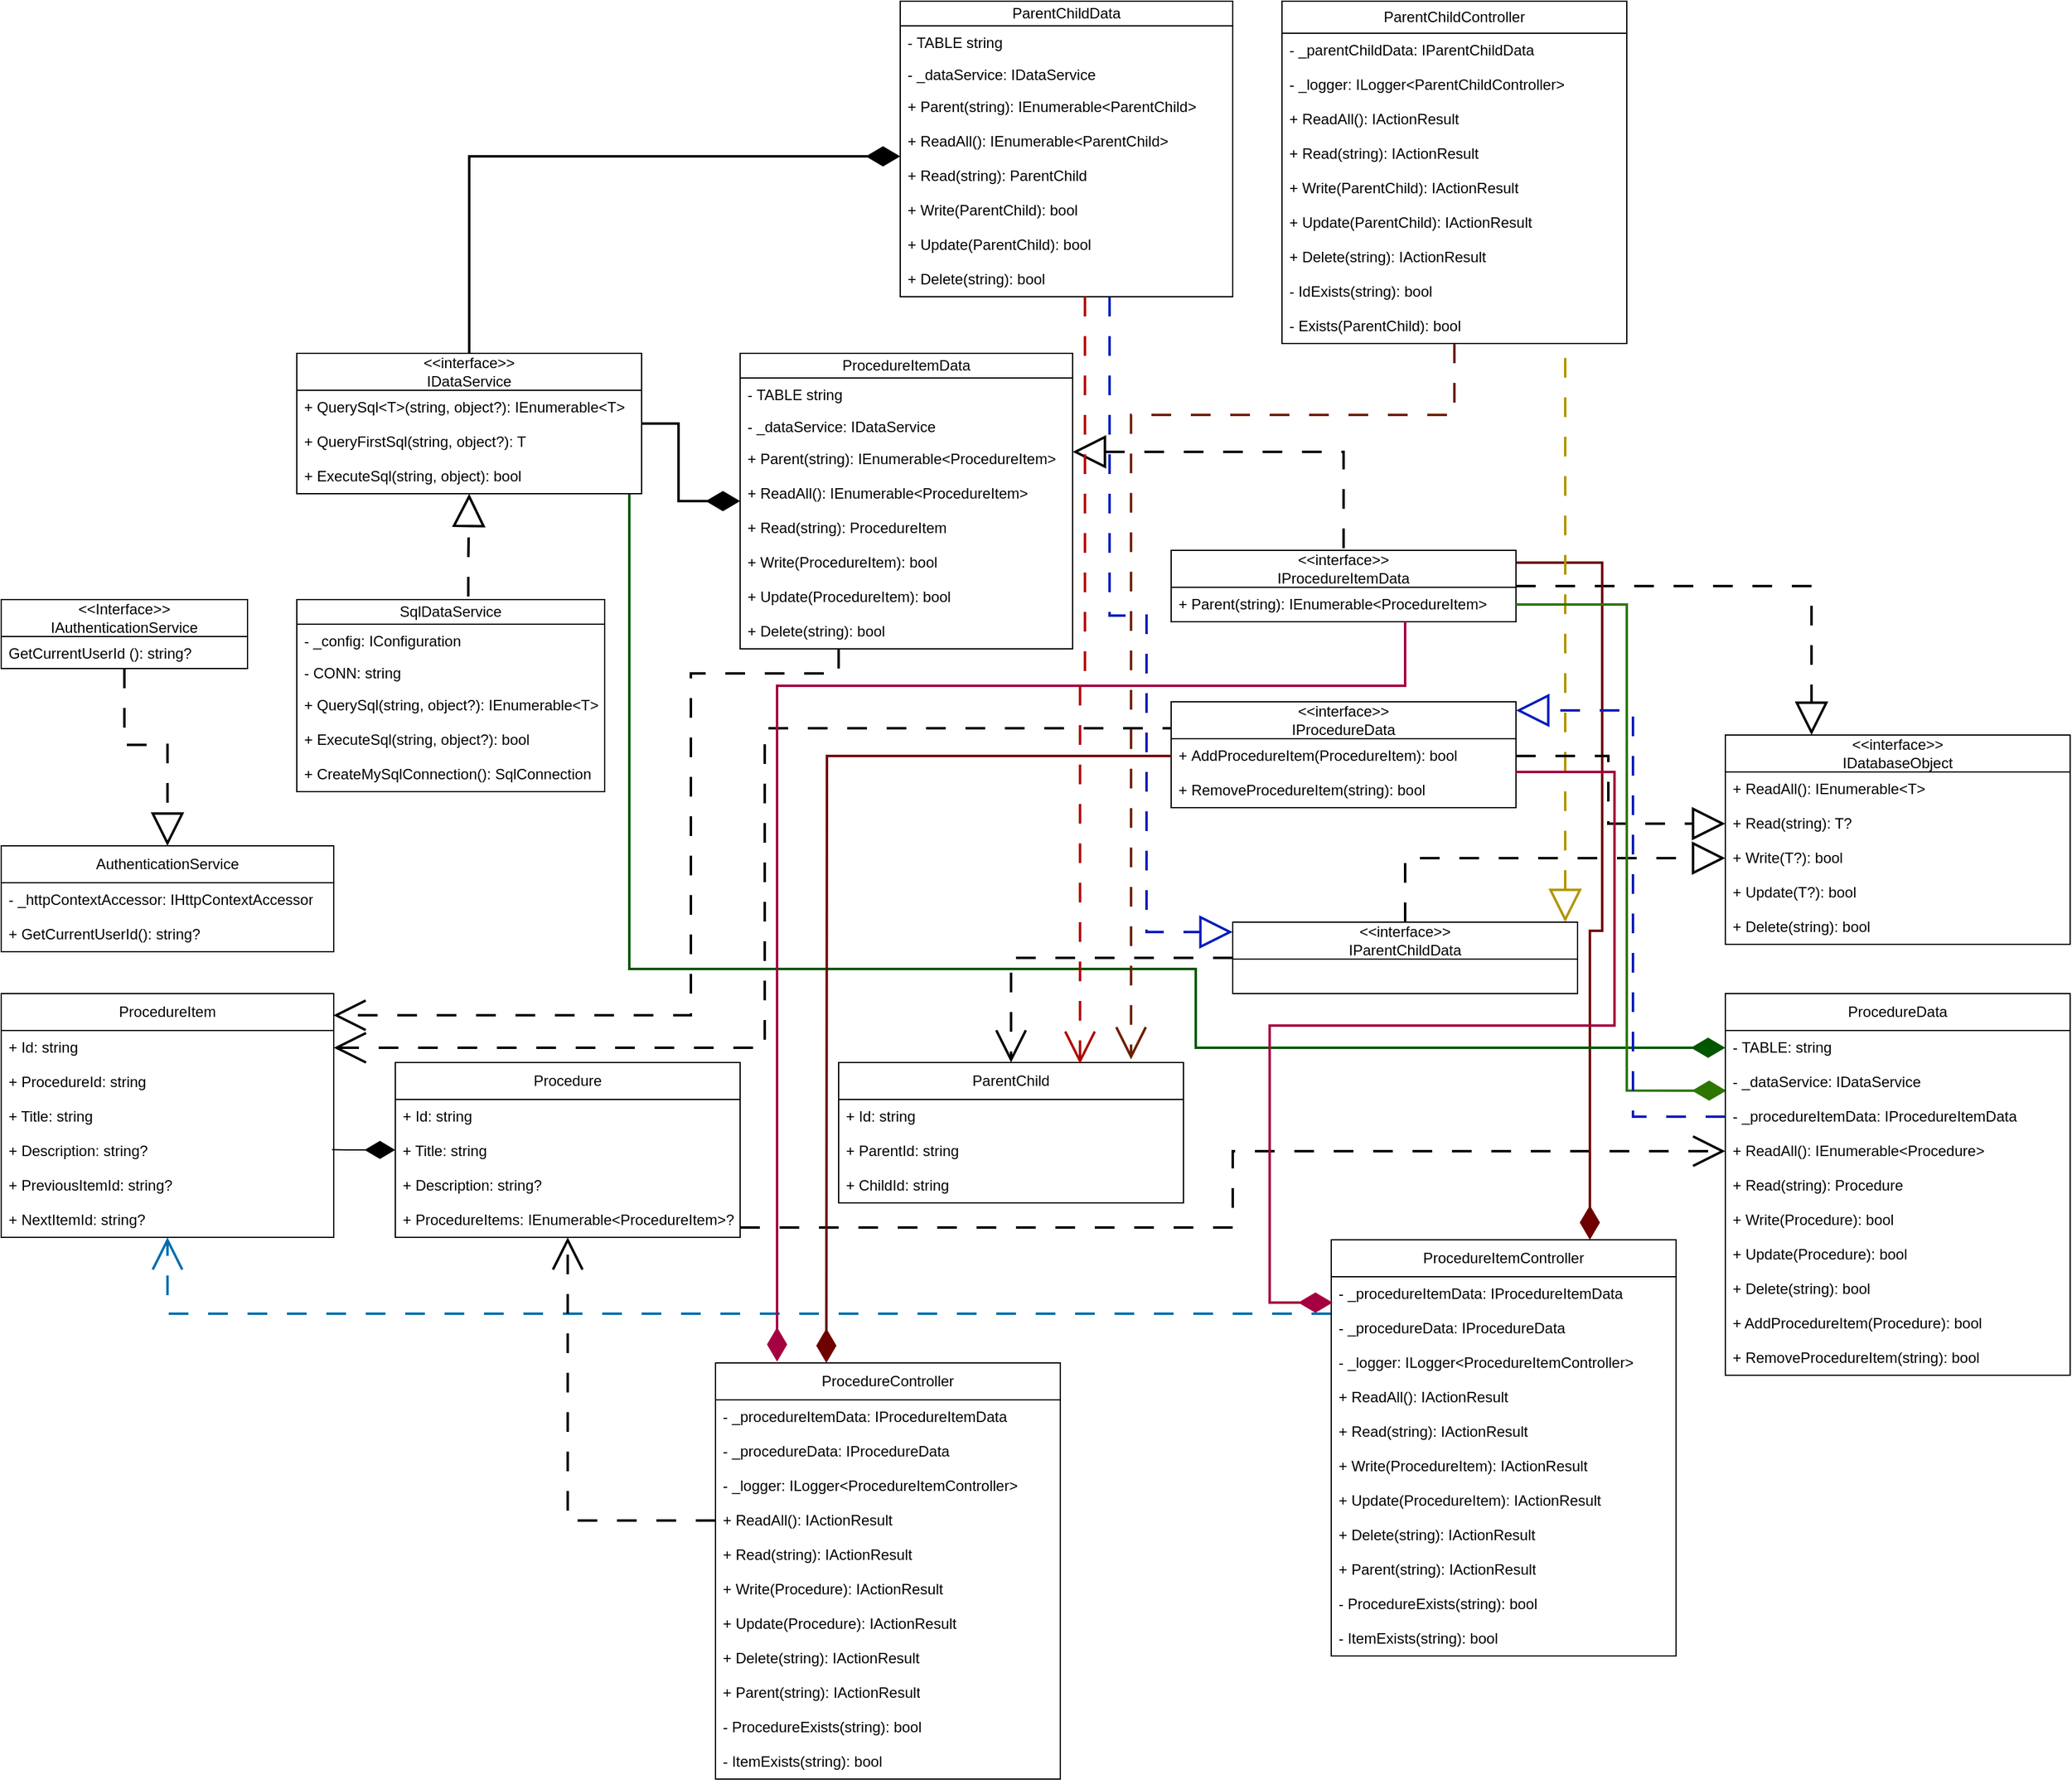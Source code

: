 <mxfile version="26.0.9">
  <diagram name="Page-1" id="7H-jBLWZlrdjJO8HGoJw">
    <mxGraphModel dx="2607" dy="2704" grid="1" gridSize="10" guides="1" tooltips="1" connect="1" arrows="1" fold="1" page="1" pageScale="1" pageWidth="827" pageHeight="1169" math="0" shadow="0">
      <root>
        <mxCell id="0" />
        <mxCell id="1" parent="0" />
        <mxCell id="t6Lsa2P6Yyw3fsS84nSD-34" style="edgeStyle=orthogonalEdgeStyle;rounded=0;orthogonalLoop=1;jettySize=auto;html=1;entryX=0.5;entryY=0;entryDx=0;entryDy=0;endArrow=block;endFill=0;endSize=22;dashed=1;dashPattern=8 8;strokeWidth=2;" parent="1" source="t6Lsa2P6Yyw3fsS84nSD-6" target="t6Lsa2P6Yyw3fsS84nSD-16" edge="1">
          <mxGeometry relative="1" as="geometry" />
        </mxCell>
        <mxCell id="t6Lsa2P6Yyw3fsS84nSD-6" value="&amp;lt;&amp;lt;Interface&amp;gt;&amp;gt;&lt;div&gt;IAuthenticationService&lt;br&gt;&lt;/div&gt;" style="swimlane;fontStyle=0;childLayout=stackLayout;horizontal=1;startSize=30;fillColor=none;horizontalStack=0;resizeParent=1;resizeParentMax=0;resizeLast=0;collapsible=1;marginBottom=0;whiteSpace=wrap;html=1;" parent="1" vertex="1">
          <mxGeometry x="40" y="40" width="200" height="56" as="geometry" />
        </mxCell>
        <mxCell id="t6Lsa2P6Yyw3fsS84nSD-7" value="GetCurrentUserId (): string?" style="text;strokeColor=none;fillColor=none;align=left;verticalAlign=top;spacingLeft=4;spacingRight=4;overflow=hidden;rotatable=0;points=[[0,0.5],[1,0.5]];portConstraint=eastwest;whiteSpace=wrap;html=1;" parent="t6Lsa2P6Yyw3fsS84nSD-6" vertex="1">
          <mxGeometry y="30" width="200" height="26" as="geometry" />
        </mxCell>
        <mxCell id="t6Lsa2P6Yyw3fsS84nSD-92" style="edgeStyle=orthogonalEdgeStyle;rounded=0;orthogonalLoop=1;jettySize=auto;html=1;strokeWidth=2;endSize=22;dashed=1;dashPattern=8 8;endArrow=block;endFill=0;exitX=0.557;exitY=-0.016;exitDx=0;exitDy=0;exitPerimeter=0;" parent="1" source="t6Lsa2P6Yyw3fsS84nSD-10" target="t6Lsa2P6Yyw3fsS84nSD-85" edge="1">
          <mxGeometry relative="1" as="geometry" />
        </mxCell>
        <mxCell id="t6Lsa2P6Yyw3fsS84nSD-10" value="SqlDataService" style="swimlane;fontStyle=0;childLayout=stackLayout;horizontal=1;startSize=20;fillColor=none;horizontalStack=0;resizeParent=1;resizeParentMax=0;resizeLast=0;collapsible=1;marginBottom=0;whiteSpace=wrap;html=1;" parent="1" vertex="1">
          <mxGeometry x="280" y="40" width="250" height="156" as="geometry" />
        </mxCell>
        <mxCell id="t6Lsa2P6Yyw3fsS84nSD-11" value="- _config: IConfiguration" style="text;strokeColor=none;fillColor=none;align=left;verticalAlign=top;spacingLeft=4;spacingRight=4;overflow=hidden;rotatable=0;points=[[0,0.5],[1,0.5]];portConstraint=eastwest;whiteSpace=wrap;html=1;" parent="t6Lsa2P6Yyw3fsS84nSD-10" vertex="1">
          <mxGeometry y="20" width="250" height="26" as="geometry" />
        </mxCell>
        <mxCell id="t6Lsa2P6Yyw3fsS84nSD-12" value="- CONN: string" style="text;strokeColor=none;fillColor=none;align=left;verticalAlign=top;spacingLeft=4;spacingRight=4;overflow=hidden;rotatable=0;points=[[0,0.5],[1,0.5]];portConstraint=eastwest;whiteSpace=wrap;html=1;" parent="t6Lsa2P6Yyw3fsS84nSD-10" vertex="1">
          <mxGeometry y="46" width="250" height="26" as="geometry" />
        </mxCell>
        <mxCell id="t6Lsa2P6Yyw3fsS84nSD-13" value="+ QuerySql(string, object?): IEnumerable&amp;lt;T&amp;gt;" style="text;strokeColor=none;fillColor=none;align=left;verticalAlign=top;spacingLeft=4;spacingRight=4;overflow=hidden;rotatable=0;points=[[0,0.5],[1,0.5]];portConstraint=eastwest;whiteSpace=wrap;html=1;" parent="t6Lsa2P6Yyw3fsS84nSD-10" vertex="1">
          <mxGeometry y="72" width="250" height="28" as="geometry" />
        </mxCell>
        <mxCell id="t6Lsa2P6Yyw3fsS84nSD-14" value="+&amp;nbsp;ExecuteSql(string, object?): bool" style="text;strokeColor=none;fillColor=none;align=left;verticalAlign=top;spacingLeft=4;spacingRight=4;overflow=hidden;rotatable=0;points=[[0,0.5],[1,0.5]];portConstraint=eastwest;whiteSpace=wrap;html=1;" parent="t6Lsa2P6Yyw3fsS84nSD-10" vertex="1">
          <mxGeometry y="100" width="250" height="28" as="geometry" />
        </mxCell>
        <mxCell id="t6Lsa2P6Yyw3fsS84nSD-15" value="+&amp;nbsp;CreateMySqlConnection(): SqlConnection" style="text;strokeColor=none;fillColor=none;align=left;verticalAlign=top;spacingLeft=4;spacingRight=4;overflow=hidden;rotatable=0;points=[[0,0.5],[1,0.5]];portConstraint=eastwest;whiteSpace=wrap;html=1;" parent="t6Lsa2P6Yyw3fsS84nSD-10" vertex="1">
          <mxGeometry y="128" width="250" height="28" as="geometry" />
        </mxCell>
        <mxCell id="t6Lsa2P6Yyw3fsS84nSD-16" value="AuthenticationService" style="swimlane;fontStyle=0;childLayout=stackLayout;horizontal=1;startSize=30;fillColor=none;horizontalStack=0;resizeParent=1;resizeParentMax=0;resizeLast=0;collapsible=1;marginBottom=0;whiteSpace=wrap;html=1;" parent="1" vertex="1">
          <mxGeometry x="40" y="240" width="270" height="86" as="geometry" />
        </mxCell>
        <mxCell id="t6Lsa2P6Yyw3fsS84nSD-20" value="-&amp;nbsp;_httpContextAccessor:&amp;nbsp;IHttpContextAccessor" style="text;strokeColor=none;fillColor=none;align=left;verticalAlign=top;spacingLeft=4;spacingRight=4;overflow=hidden;rotatable=0;points=[[0,0.5],[1,0.5]];portConstraint=eastwest;whiteSpace=wrap;html=1;" parent="t6Lsa2P6Yyw3fsS84nSD-16" vertex="1">
          <mxGeometry y="30" width="270" height="28" as="geometry" />
        </mxCell>
        <mxCell id="t6Lsa2P6Yyw3fsS84nSD-35" value="+&amp;nbsp;GetCurrentUserId(): string?" style="text;strokeColor=none;fillColor=none;align=left;verticalAlign=top;spacingLeft=4;spacingRight=4;overflow=hidden;rotatable=0;points=[[0,0.5],[1,0.5]];portConstraint=eastwest;whiteSpace=wrap;html=1;" parent="t6Lsa2P6Yyw3fsS84nSD-16" vertex="1">
          <mxGeometry y="58" width="270" height="28" as="geometry" />
        </mxCell>
        <mxCell id="t6Lsa2P6Yyw3fsS84nSD-36" value="ProcedureItem" style="swimlane;fontStyle=0;childLayout=stackLayout;horizontal=1;startSize=30;fillColor=none;horizontalStack=0;resizeParent=1;resizeParentMax=0;resizeLast=0;collapsible=1;marginBottom=0;whiteSpace=wrap;html=1;" parent="1" vertex="1">
          <mxGeometry x="40" y="360" width="270" height="198" as="geometry" />
        </mxCell>
        <mxCell id="t6Lsa2P6Yyw3fsS84nSD-37" value="+ Id: string" style="text;strokeColor=none;fillColor=none;align=left;verticalAlign=top;spacingLeft=4;spacingRight=4;overflow=hidden;rotatable=0;points=[[0,0.5],[1,0.5]];portConstraint=eastwest;whiteSpace=wrap;html=1;" parent="t6Lsa2P6Yyw3fsS84nSD-36" vertex="1">
          <mxGeometry y="30" width="270" height="28" as="geometry" />
        </mxCell>
        <mxCell id="t6Lsa2P6Yyw3fsS84nSD-39" value="+ ProcedureId: string" style="text;strokeColor=none;fillColor=none;align=left;verticalAlign=top;spacingLeft=4;spacingRight=4;overflow=hidden;rotatable=0;points=[[0,0.5],[1,0.5]];portConstraint=eastwest;whiteSpace=wrap;html=1;" parent="t6Lsa2P6Yyw3fsS84nSD-36" vertex="1">
          <mxGeometry y="58" width="270" height="28" as="geometry" />
        </mxCell>
        <mxCell id="t6Lsa2P6Yyw3fsS84nSD-40" value="+ Title: string" style="text;strokeColor=none;fillColor=none;align=left;verticalAlign=top;spacingLeft=4;spacingRight=4;overflow=hidden;rotatable=0;points=[[0,0.5],[1,0.5]];portConstraint=eastwest;whiteSpace=wrap;html=1;" parent="t6Lsa2P6Yyw3fsS84nSD-36" vertex="1">
          <mxGeometry y="86" width="270" height="28" as="geometry" />
        </mxCell>
        <mxCell id="t6Lsa2P6Yyw3fsS84nSD-41" value="+ Description: string?" style="text;strokeColor=none;fillColor=none;align=left;verticalAlign=top;spacingLeft=4;spacingRight=4;overflow=hidden;rotatable=0;points=[[0,0.5],[1,0.5]];portConstraint=eastwest;whiteSpace=wrap;html=1;" parent="t6Lsa2P6Yyw3fsS84nSD-36" vertex="1">
          <mxGeometry y="114" width="270" height="28" as="geometry" />
        </mxCell>
        <mxCell id="t6Lsa2P6Yyw3fsS84nSD-38" value="+ PreviousItemId: string?" style="text;strokeColor=none;fillColor=none;align=left;verticalAlign=top;spacingLeft=4;spacingRight=4;overflow=hidden;rotatable=0;points=[[0,0.5],[1,0.5]];portConstraint=eastwest;whiteSpace=wrap;html=1;" parent="t6Lsa2P6Yyw3fsS84nSD-36" vertex="1">
          <mxGeometry y="142" width="270" height="28" as="geometry" />
        </mxCell>
        <mxCell id="t6Lsa2P6Yyw3fsS84nSD-42" value="+ NextItemId: string?" style="text;strokeColor=none;fillColor=none;align=left;verticalAlign=top;spacingLeft=4;spacingRight=4;overflow=hidden;rotatable=0;points=[[0,0.5],[1,0.5]];portConstraint=eastwest;whiteSpace=wrap;html=1;" parent="t6Lsa2P6Yyw3fsS84nSD-36" vertex="1">
          <mxGeometry y="170" width="270" height="28" as="geometry" />
        </mxCell>
        <mxCell id="t6Lsa2P6Yyw3fsS84nSD-51" style="edgeStyle=orthogonalEdgeStyle;rounded=0;orthogonalLoop=1;jettySize=auto;html=1;entryX=0.995;entryY=0.457;entryDx=0;entryDy=0;endSize=22;endArrow=none;endFill=1;startArrow=diamondThin;startFill=1;startSize=22;entryPerimeter=0;" parent="1" source="t6Lsa2P6Yyw3fsS84nSD-44" target="t6Lsa2P6Yyw3fsS84nSD-41" edge="1">
          <mxGeometry relative="1" as="geometry" />
        </mxCell>
        <mxCell id="f-P8Qwdy_owvmEodieL5-12" style="edgeStyle=orthogonalEdgeStyle;rounded=0;orthogonalLoop=1;jettySize=auto;html=1;entryX=0;entryY=0.5;entryDx=0;entryDy=0;strokeWidth=2;endSize=22;endArrow=open;endFill=0;dashed=1;dashPattern=8 8;" edge="1" parent="1" source="t6Lsa2P6Yyw3fsS84nSD-44" target="f-P8Qwdy_owvmEodieL5-5">
          <mxGeometry relative="1" as="geometry">
            <Array as="points">
              <mxPoint x="1040" y="550" />
              <mxPoint x="1040" y="488" />
            </Array>
          </mxGeometry>
        </mxCell>
        <mxCell id="t6Lsa2P6Yyw3fsS84nSD-44" value="Procedure" style="swimlane;fontStyle=0;childLayout=stackLayout;horizontal=1;startSize=30;fillColor=none;horizontalStack=0;resizeParent=1;resizeParentMax=0;resizeLast=0;collapsible=1;marginBottom=0;whiteSpace=wrap;html=1;" parent="1" vertex="1">
          <mxGeometry x="360" y="416" width="280" height="142" as="geometry" />
        </mxCell>
        <mxCell id="t6Lsa2P6Yyw3fsS84nSD-45" value="+ Id: string" style="text;strokeColor=none;fillColor=none;align=left;verticalAlign=top;spacingLeft=4;spacingRight=4;overflow=hidden;rotatable=0;points=[[0,0.5],[1,0.5]];portConstraint=eastwest;whiteSpace=wrap;html=1;" parent="t6Lsa2P6Yyw3fsS84nSD-44" vertex="1">
          <mxGeometry y="30" width="280" height="28" as="geometry" />
        </mxCell>
        <mxCell id="t6Lsa2P6Yyw3fsS84nSD-46" value="+ Title: string" style="text;strokeColor=none;fillColor=none;align=left;verticalAlign=top;spacingLeft=4;spacingRight=4;overflow=hidden;rotatable=0;points=[[0,0.5],[1,0.5]];portConstraint=eastwest;whiteSpace=wrap;html=1;" parent="t6Lsa2P6Yyw3fsS84nSD-44" vertex="1">
          <mxGeometry y="58" width="280" height="28" as="geometry" />
        </mxCell>
        <mxCell id="t6Lsa2P6Yyw3fsS84nSD-47" value="+ Description: string?" style="text;strokeColor=none;fillColor=none;align=left;verticalAlign=top;spacingLeft=4;spacingRight=4;overflow=hidden;rotatable=0;points=[[0,0.5],[1,0.5]];portConstraint=eastwest;whiteSpace=wrap;html=1;" parent="t6Lsa2P6Yyw3fsS84nSD-44" vertex="1">
          <mxGeometry y="86" width="280" height="28" as="geometry" />
        </mxCell>
        <mxCell id="t6Lsa2P6Yyw3fsS84nSD-48" value="+ ProcedureItems: IEnumerable&amp;lt;ProcedureItem&amp;gt;?" style="text;strokeColor=none;fillColor=none;align=left;verticalAlign=top;spacingLeft=4;spacingRight=4;overflow=hidden;rotatable=0;points=[[0,0.5],[1,0.5]];portConstraint=eastwest;whiteSpace=wrap;html=1;" parent="t6Lsa2P6Yyw3fsS84nSD-44" vertex="1">
          <mxGeometry y="114" width="280" height="28" as="geometry" />
        </mxCell>
        <mxCell id="t6Lsa2P6Yyw3fsS84nSD-54" value="ParentChild" style="swimlane;fontStyle=0;childLayout=stackLayout;horizontal=1;startSize=30;fillColor=none;horizontalStack=0;resizeParent=1;resizeParentMax=0;resizeLast=0;collapsible=1;marginBottom=0;whiteSpace=wrap;html=1;" parent="1" vertex="1">
          <mxGeometry x="720" y="416" width="280" height="114" as="geometry" />
        </mxCell>
        <mxCell id="t6Lsa2P6Yyw3fsS84nSD-55" value="+ Id: string" style="text;strokeColor=none;fillColor=none;align=left;verticalAlign=top;spacingLeft=4;spacingRight=4;overflow=hidden;rotatable=0;points=[[0,0.5],[1,0.5]];portConstraint=eastwest;whiteSpace=wrap;html=1;" parent="t6Lsa2P6Yyw3fsS84nSD-54" vertex="1">
          <mxGeometry y="30" width="280" height="28" as="geometry" />
        </mxCell>
        <mxCell id="t6Lsa2P6Yyw3fsS84nSD-56" value="+ ParentId: string" style="text;strokeColor=none;fillColor=none;align=left;verticalAlign=top;spacingLeft=4;spacingRight=4;overflow=hidden;rotatable=0;points=[[0,0.5],[1,0.5]];portConstraint=eastwest;whiteSpace=wrap;html=1;" parent="t6Lsa2P6Yyw3fsS84nSD-54" vertex="1">
          <mxGeometry y="58" width="280" height="28" as="geometry" />
        </mxCell>
        <mxCell id="t6Lsa2P6Yyw3fsS84nSD-57" value="+ ChildId: string" style="text;strokeColor=none;fillColor=none;align=left;verticalAlign=top;spacingLeft=4;spacingRight=4;overflow=hidden;rotatable=0;points=[[0,0.5],[1,0.5]];portConstraint=eastwest;whiteSpace=wrap;html=1;" parent="t6Lsa2P6Yyw3fsS84nSD-54" vertex="1">
          <mxGeometry y="86" width="280" height="28" as="geometry" />
        </mxCell>
        <mxCell id="t6Lsa2P6Yyw3fsS84nSD-84" style="edgeStyle=orthogonalEdgeStyle;rounded=0;orthogonalLoop=1;jettySize=auto;html=1;entryX=0.25;entryY=0;entryDx=0;entryDy=0;strokeWidth=2;endSize=22;endArrow=block;endFill=0;dashed=1;dashPattern=8 8;" parent="1" source="t6Lsa2P6Yyw3fsS84nSD-60" target="t6Lsa2P6Yyw3fsS84nSD-76" edge="1">
          <mxGeometry relative="1" as="geometry" />
        </mxCell>
        <mxCell id="f-P8Qwdy_owvmEodieL5-30" style="edgeStyle=orthogonalEdgeStyle;rounded=0;orthogonalLoop=1;jettySize=auto;html=1;entryX=0.75;entryY=0;entryDx=0;entryDy=0;fillColor=#a20025;strokeColor=#6F0000;strokeWidth=2;endArrow=diamondThin;endFill=1;endSize=22;" edge="1" parent="1" source="t6Lsa2P6Yyw3fsS84nSD-60" target="f-P8Qwdy_owvmEodieL5-18">
          <mxGeometry relative="1" as="geometry">
            <Array as="points">
              <mxPoint x="1340" y="10" />
              <mxPoint x="1340" y="309" />
              <mxPoint x="1330" y="309" />
            </Array>
          </mxGeometry>
        </mxCell>
        <mxCell id="t6Lsa2P6Yyw3fsS84nSD-60" value="&amp;lt;&amp;lt;interface&amp;gt;&amp;gt;&lt;br&gt;IProcedureItemData" style="swimlane;fontStyle=0;childLayout=stackLayout;horizontal=1;startSize=30;fillColor=none;horizontalStack=0;resizeParent=1;resizeParentMax=0;resizeLast=0;collapsible=1;marginBottom=0;whiteSpace=wrap;html=1;" parent="1" vertex="1">
          <mxGeometry x="990" width="280" height="58" as="geometry" />
        </mxCell>
        <mxCell id="t6Lsa2P6Yyw3fsS84nSD-61" value="+ Parent(string):&amp;nbsp;IEnumerable&amp;lt;ProcedureItem&amp;gt;" style="text;strokeColor=none;fillColor=none;align=left;verticalAlign=top;spacingLeft=4;spacingRight=4;overflow=hidden;rotatable=0;points=[[0,0.5],[1,0.5]];portConstraint=eastwest;whiteSpace=wrap;html=1;" parent="t6Lsa2P6Yyw3fsS84nSD-60" vertex="1">
          <mxGeometry y="30" width="280" height="28" as="geometry" />
        </mxCell>
        <mxCell id="t6Lsa2P6Yyw3fsS84nSD-66" value="&amp;lt;&amp;lt;interface&amp;gt;&amp;gt;&lt;br&gt;IProcedureData" style="swimlane;fontStyle=0;childLayout=stackLayout;horizontal=1;startSize=30;fillColor=none;horizontalStack=0;resizeParent=1;resizeParentMax=0;resizeLast=0;collapsible=1;marginBottom=0;whiteSpace=wrap;html=1;" parent="1" vertex="1">
          <mxGeometry x="990" y="123" width="280" height="86" as="geometry" />
        </mxCell>
        <mxCell id="t6Lsa2P6Yyw3fsS84nSD-67" value="+&amp;nbsp;AddProcedureItem(ProcedureItem): bool" style="text;strokeColor=none;fillColor=none;align=left;verticalAlign=top;spacingLeft=4;spacingRight=4;overflow=hidden;rotatable=0;points=[[0,0.5],[1,0.5]];portConstraint=eastwest;whiteSpace=wrap;html=1;" parent="t6Lsa2P6Yyw3fsS84nSD-66" vertex="1">
          <mxGeometry y="30" width="280" height="28" as="geometry" />
        </mxCell>
        <mxCell id="t6Lsa2P6Yyw3fsS84nSD-69" value="+&amp;nbsp;RemoveProcedureItem(string): bool" style="text;strokeColor=none;fillColor=none;align=left;verticalAlign=top;spacingLeft=4;spacingRight=4;overflow=hidden;rotatable=0;points=[[0,0.5],[1,0.5]];portConstraint=eastwest;whiteSpace=wrap;html=1;" parent="t6Lsa2P6Yyw3fsS84nSD-66" vertex="1">
          <mxGeometry y="58" width="280" height="28" as="geometry" />
        </mxCell>
        <mxCell id="t6Lsa2P6Yyw3fsS84nSD-70" style="edgeStyle=orthogonalEdgeStyle;rounded=0;orthogonalLoop=1;jettySize=auto;html=1;entryX=0;entryY=0.25;entryDx=0;entryDy=0;startSize=22;startArrow=open;startFill=0;endArrow=none;dashed=1;dashPattern=8 8;strokeWidth=2;" parent="1" source="t6Lsa2P6Yyw3fsS84nSD-37" target="t6Lsa2P6Yyw3fsS84nSD-66" edge="1">
          <mxGeometry relative="1" as="geometry" />
        </mxCell>
        <mxCell id="t6Lsa2P6Yyw3fsS84nSD-75" style="edgeStyle=orthogonalEdgeStyle;rounded=0;orthogonalLoop=1;jettySize=auto;html=1;entryX=0.5;entryY=0;entryDx=0;entryDy=0;strokeWidth=2;endArrow=open;endFill=0;dashed=1;dashPattern=8 8;endSize=22;" parent="1" source="t6Lsa2P6Yyw3fsS84nSD-72" target="t6Lsa2P6Yyw3fsS84nSD-54" edge="1">
          <mxGeometry relative="1" as="geometry" />
        </mxCell>
        <mxCell id="t6Lsa2P6Yyw3fsS84nSD-82" style="edgeStyle=orthogonalEdgeStyle;rounded=0;orthogonalLoop=1;jettySize=auto;html=1;entryX=0;entryY=0.5;entryDx=0;entryDy=0;endSize=22;endArrow=block;endFill=0;dashed=1;dashPattern=8 8;strokeWidth=2;" parent="1" source="t6Lsa2P6Yyw3fsS84nSD-72" target="t6Lsa2P6Yyw3fsS84nSD-79" edge="1">
          <mxGeometry relative="1" as="geometry" />
        </mxCell>
        <mxCell id="f-P8Qwdy_owvmEodieL5-78" style="edgeStyle=orthogonalEdgeStyle;rounded=0;orthogonalLoop=1;jettySize=auto;html=1;fillColor=#e3c800;strokeColor=#B09500;strokeWidth=2;endSize=22;dashed=1;dashPattern=8 8;endArrow=none;endFill=0;startArrow=block;startFill=0;startSize=22;" edge="1" parent="1" source="t6Lsa2P6Yyw3fsS84nSD-72" target="f-P8Qwdy_owvmEodieL5-66">
          <mxGeometry relative="1" as="geometry">
            <Array as="points">
              <mxPoint x="1310" y="190" />
              <mxPoint x="1310" y="190" />
            </Array>
          </mxGeometry>
        </mxCell>
        <mxCell id="t6Lsa2P6Yyw3fsS84nSD-72" value="&amp;lt;&amp;lt;interface&amp;gt;&amp;gt;&lt;br&gt;IParentChildData" style="swimlane;fontStyle=0;childLayout=stackLayout;horizontal=1;startSize=30;fillColor=none;horizontalStack=0;resizeParent=1;resizeParentMax=0;resizeLast=0;collapsible=1;marginBottom=0;whiteSpace=wrap;html=1;" parent="1" vertex="1">
          <mxGeometry x="1040" y="302" width="280" height="58" as="geometry" />
        </mxCell>
        <mxCell id="t6Lsa2P6Yyw3fsS84nSD-76" value="&amp;lt;&amp;lt;interface&amp;gt;&amp;gt;&lt;br&gt;IDatabaseObject" style="swimlane;fontStyle=0;childLayout=stackLayout;horizontal=1;startSize=30;fillColor=none;horizontalStack=0;resizeParent=1;resizeParentMax=0;resizeLast=0;collapsible=1;marginBottom=0;whiteSpace=wrap;html=1;" parent="1" vertex="1">
          <mxGeometry x="1440" y="150" width="280" height="170" as="geometry" />
        </mxCell>
        <mxCell id="t6Lsa2P6Yyw3fsS84nSD-77" value="+&amp;nbsp;ReadAll(): IEnumerable&amp;lt;T&amp;gt;" style="text;strokeColor=none;fillColor=none;align=left;verticalAlign=top;spacingLeft=4;spacingRight=4;overflow=hidden;rotatable=0;points=[[0,0.5],[1,0.5]];portConstraint=eastwest;whiteSpace=wrap;html=1;" parent="t6Lsa2P6Yyw3fsS84nSD-76" vertex="1">
          <mxGeometry y="30" width="280" height="28" as="geometry" />
        </mxCell>
        <mxCell id="t6Lsa2P6Yyw3fsS84nSD-78" value="+ Read(string): T?" style="text;strokeColor=none;fillColor=none;align=left;verticalAlign=top;spacingLeft=4;spacingRight=4;overflow=hidden;rotatable=0;points=[[0,0.5],[1,0.5]];portConstraint=eastwest;whiteSpace=wrap;html=1;" parent="t6Lsa2P6Yyw3fsS84nSD-76" vertex="1">
          <mxGeometry y="58" width="280" height="28" as="geometry" />
        </mxCell>
        <mxCell id="t6Lsa2P6Yyw3fsS84nSD-79" value="+ Write(T?): bool" style="text;strokeColor=none;fillColor=none;align=left;verticalAlign=top;spacingLeft=4;spacingRight=4;overflow=hidden;rotatable=0;points=[[0,0.5],[1,0.5]];portConstraint=eastwest;whiteSpace=wrap;html=1;" parent="t6Lsa2P6Yyw3fsS84nSD-76" vertex="1">
          <mxGeometry y="86" width="280" height="28" as="geometry" />
        </mxCell>
        <mxCell id="t6Lsa2P6Yyw3fsS84nSD-80" value="+ Update(T?): bool" style="text;strokeColor=none;fillColor=none;align=left;verticalAlign=top;spacingLeft=4;spacingRight=4;overflow=hidden;rotatable=0;points=[[0,0.5],[1,0.5]];portConstraint=eastwest;whiteSpace=wrap;html=1;" parent="t6Lsa2P6Yyw3fsS84nSD-76" vertex="1">
          <mxGeometry y="114" width="280" height="28" as="geometry" />
        </mxCell>
        <mxCell id="t6Lsa2P6Yyw3fsS84nSD-81" value="+ Delete(string): bool" style="text;strokeColor=none;fillColor=none;align=left;verticalAlign=top;spacingLeft=4;spacingRight=4;overflow=hidden;rotatable=0;points=[[0,0.5],[1,0.5]];portConstraint=eastwest;whiteSpace=wrap;html=1;" parent="t6Lsa2P6Yyw3fsS84nSD-76" vertex="1">
          <mxGeometry y="142" width="280" height="28" as="geometry" />
        </mxCell>
        <mxCell id="t6Lsa2P6Yyw3fsS84nSD-83" style="edgeStyle=orthogonalEdgeStyle;rounded=0;orthogonalLoop=1;jettySize=auto;html=1;exitX=1;exitY=0.5;exitDx=0;exitDy=0;entryX=0;entryY=0.5;entryDx=0;entryDy=0;endArrow=block;endFill=0;endSize=22;dashed=1;dashPattern=8 8;strokeWidth=2;" parent="1" source="t6Lsa2P6Yyw3fsS84nSD-67" target="t6Lsa2P6Yyw3fsS84nSD-78" edge="1">
          <mxGeometry relative="1" as="geometry" />
        </mxCell>
        <mxCell id="f-P8Qwdy_owvmEodieL5-9" style="edgeStyle=orthogonalEdgeStyle;rounded=0;orthogonalLoop=1;jettySize=auto;html=1;strokeWidth=2;fillColor=#008a00;strokeColor=#005700;endArrow=diamondThin;endFill=1;endSize=22;" edge="1" parent="1" source="t6Lsa2P6Yyw3fsS84nSD-85" target="f-P8Qwdy_owvmEodieL5-2">
          <mxGeometry relative="1" as="geometry">
            <Array as="points">
              <mxPoint x="550" y="340" />
              <mxPoint x="1010" y="340" />
              <mxPoint x="1010" y="404" />
            </Array>
          </mxGeometry>
        </mxCell>
        <mxCell id="f-P8Qwdy_owvmEodieL5-65" style="edgeStyle=orthogonalEdgeStyle;rounded=0;orthogonalLoop=1;jettySize=auto;html=1;endSize=22;endArrow=diamondThin;endFill=1;strokeWidth=2;" edge="1" parent="1" source="t6Lsa2P6Yyw3fsS84nSD-85" target="f-P8Qwdy_owvmEodieL5-53">
          <mxGeometry relative="1" as="geometry">
            <Array as="points">
              <mxPoint x="420" y="-320" />
            </Array>
          </mxGeometry>
        </mxCell>
        <mxCell id="t6Lsa2P6Yyw3fsS84nSD-85" value="&amp;lt;&amp;lt;interface&amp;gt;&amp;gt;&lt;br&gt;IDataService" style="swimlane;fontStyle=0;childLayout=stackLayout;horizontal=1;startSize=30;fillColor=none;horizontalStack=0;resizeParent=1;resizeParentMax=0;resizeLast=0;collapsible=1;marginBottom=0;whiteSpace=wrap;html=1;" parent="1" vertex="1">
          <mxGeometry x="280" y="-160" width="280" height="114" as="geometry" />
        </mxCell>
        <mxCell id="t6Lsa2P6Yyw3fsS84nSD-86" value="+&amp;nbsp;QuerySql&amp;lt;T&amp;gt;(string, object?): IEnumerable&amp;lt;T&amp;gt;" style="text;strokeColor=none;fillColor=none;align=left;verticalAlign=top;spacingLeft=4;spacingRight=4;overflow=hidden;rotatable=0;points=[[0,0.5],[1,0.5]];portConstraint=eastwest;whiteSpace=wrap;html=1;" parent="t6Lsa2P6Yyw3fsS84nSD-85" vertex="1">
          <mxGeometry y="30" width="280" height="28" as="geometry" />
        </mxCell>
        <mxCell id="t6Lsa2P6Yyw3fsS84nSD-87" value="+ QueryFirstSql(string, object?): T" style="text;strokeColor=none;fillColor=none;align=left;verticalAlign=top;spacingLeft=4;spacingRight=4;overflow=hidden;rotatable=0;points=[[0,0.5],[1,0.5]];portConstraint=eastwest;whiteSpace=wrap;html=1;" parent="t6Lsa2P6Yyw3fsS84nSD-85" vertex="1">
          <mxGeometry y="58" width="280" height="28" as="geometry" />
        </mxCell>
        <mxCell id="t6Lsa2P6Yyw3fsS84nSD-88" value="+ ExecuteSql(string, object): bool" style="text;strokeColor=none;fillColor=none;align=left;verticalAlign=top;spacingLeft=4;spacingRight=4;overflow=hidden;rotatable=0;points=[[0,0.5],[1,0.5]];portConstraint=eastwest;whiteSpace=wrap;html=1;" parent="t6Lsa2P6Yyw3fsS84nSD-85" vertex="1">
          <mxGeometry y="86" width="280" height="28" as="geometry" />
        </mxCell>
        <mxCell id="t6Lsa2P6Yyw3fsS84nSD-100" style="edgeStyle=orthogonalEdgeStyle;rounded=0;orthogonalLoop=1;jettySize=auto;html=1;endArrow=none;endFill=0;strokeWidth=2;endSize=22;startArrow=diamondThin;startFill=1;startSize=22;" parent="1" source="t6Lsa2P6Yyw3fsS84nSD-94" target="t6Lsa2P6Yyw3fsS84nSD-85" edge="1">
          <mxGeometry relative="1" as="geometry" />
        </mxCell>
        <mxCell id="t6Lsa2P6Yyw3fsS84nSD-101" style="edgeStyle=orthogonalEdgeStyle;rounded=0;orthogonalLoop=1;jettySize=auto;html=1;entryX=0.5;entryY=0;entryDx=0;entryDy=0;endArrow=none;endFill=0;strokeWidth=2;dashed=1;dashPattern=8 8;endSize=22;startArrow=block;startFill=0;startSize=22;" parent="1" source="t6Lsa2P6Yyw3fsS84nSD-94" target="t6Lsa2P6Yyw3fsS84nSD-60" edge="1">
          <mxGeometry relative="1" as="geometry">
            <Array as="points">
              <mxPoint x="1130" y="-80" />
            </Array>
          </mxGeometry>
        </mxCell>
        <mxCell id="t6Lsa2P6Yyw3fsS84nSD-94" value="ProcedureItemData" style="swimlane;fontStyle=0;childLayout=stackLayout;horizontal=1;startSize=20;fillColor=none;horizontalStack=0;resizeParent=1;resizeParentMax=0;resizeLast=0;collapsible=1;marginBottom=0;whiteSpace=wrap;html=1;" parent="1" vertex="1">
          <mxGeometry x="640" y="-160" width="270" height="240" as="geometry" />
        </mxCell>
        <mxCell id="t6Lsa2P6Yyw3fsS84nSD-95" value="-&amp;nbsp;TABLE string" style="text;strokeColor=none;fillColor=none;align=left;verticalAlign=top;spacingLeft=4;spacingRight=4;overflow=hidden;rotatable=0;points=[[0,0.5],[1,0.5]];portConstraint=eastwest;whiteSpace=wrap;html=1;" parent="t6Lsa2P6Yyw3fsS84nSD-94" vertex="1">
          <mxGeometry y="20" width="270" height="26" as="geometry" />
        </mxCell>
        <mxCell id="t6Lsa2P6Yyw3fsS84nSD-96" value="- _dataService: IDataService" style="text;strokeColor=none;fillColor=none;align=left;verticalAlign=top;spacingLeft=4;spacingRight=4;overflow=hidden;rotatable=0;points=[[0,0.5],[1,0.5]];portConstraint=eastwest;whiteSpace=wrap;html=1;" parent="t6Lsa2P6Yyw3fsS84nSD-94" vertex="1">
          <mxGeometry y="46" width="270" height="26" as="geometry" />
        </mxCell>
        <mxCell id="t6Lsa2P6Yyw3fsS84nSD-97" value="+ Parent(string):&amp;nbsp;IEnumerable&amp;lt;ProcedureItem&amp;gt;" style="text;strokeColor=none;fillColor=none;align=left;verticalAlign=top;spacingLeft=4;spacingRight=4;overflow=hidden;rotatable=0;points=[[0,0.5],[1,0.5]];portConstraint=eastwest;whiteSpace=wrap;html=1;" parent="t6Lsa2P6Yyw3fsS84nSD-94" vertex="1">
          <mxGeometry y="72" width="270" height="28" as="geometry" />
        </mxCell>
        <mxCell id="t6Lsa2P6Yyw3fsS84nSD-98" value="+&amp;nbsp;ReadAll(): IEnumerable&amp;lt;ProcedureItem&amp;gt;" style="text;strokeColor=none;fillColor=none;align=left;verticalAlign=top;spacingLeft=4;spacingRight=4;overflow=hidden;rotatable=0;points=[[0,0.5],[1,0.5]];portConstraint=eastwest;whiteSpace=wrap;html=1;" parent="t6Lsa2P6Yyw3fsS84nSD-94" vertex="1">
          <mxGeometry y="100" width="270" height="28" as="geometry" />
        </mxCell>
        <mxCell id="t6Lsa2P6Yyw3fsS84nSD-103" value="+&amp;nbsp;Read(string): ProcedureItem" style="text;strokeColor=none;fillColor=none;align=left;verticalAlign=top;spacingLeft=4;spacingRight=4;overflow=hidden;rotatable=0;points=[[0,0.5],[1,0.5]];portConstraint=eastwest;whiteSpace=wrap;html=1;" parent="t6Lsa2P6Yyw3fsS84nSD-94" vertex="1">
          <mxGeometry y="128" width="270" height="28" as="geometry" />
        </mxCell>
        <mxCell id="t6Lsa2P6Yyw3fsS84nSD-99" value="+&amp;nbsp;Write(ProcedureItem): bool" style="text;strokeColor=none;fillColor=none;align=left;verticalAlign=top;spacingLeft=4;spacingRight=4;overflow=hidden;rotatable=0;points=[[0,0.5],[1,0.5]];portConstraint=eastwest;whiteSpace=wrap;html=1;" parent="t6Lsa2P6Yyw3fsS84nSD-94" vertex="1">
          <mxGeometry y="156" width="270" height="28" as="geometry" />
        </mxCell>
        <mxCell id="t6Lsa2P6Yyw3fsS84nSD-104" value="+ Update(ProcedureItem): bool" style="text;strokeColor=none;fillColor=none;align=left;verticalAlign=top;spacingLeft=4;spacingRight=4;overflow=hidden;rotatable=0;points=[[0,0.5],[1,0.5]];portConstraint=eastwest;whiteSpace=wrap;html=1;" parent="t6Lsa2P6Yyw3fsS84nSD-94" vertex="1">
          <mxGeometry y="184" width="270" height="28" as="geometry" />
        </mxCell>
        <mxCell id="t6Lsa2P6Yyw3fsS84nSD-105" value="+&amp;nbsp;Delete(string): bool" style="text;strokeColor=none;fillColor=none;align=left;verticalAlign=top;spacingLeft=4;spacingRight=4;overflow=hidden;rotatable=0;points=[[0,0.5],[1,0.5]];portConstraint=eastwest;whiteSpace=wrap;html=1;" parent="t6Lsa2P6Yyw3fsS84nSD-94" vertex="1">
          <mxGeometry y="212" width="270" height="28" as="geometry" />
        </mxCell>
        <mxCell id="t6Lsa2P6Yyw3fsS84nSD-102" style="edgeStyle=orthogonalEdgeStyle;rounded=0;orthogonalLoop=1;jettySize=auto;html=1;entryX=0.999;entryY=0.089;entryDx=0;entryDy=0;entryPerimeter=0;endArrow=open;endFill=0;dashed=1;dashPattern=8 8;strokeWidth=2;endSize=22;" parent="1" source="t6Lsa2P6Yyw3fsS84nSD-94" target="t6Lsa2P6Yyw3fsS84nSD-36" edge="1">
          <mxGeometry relative="1" as="geometry">
            <Array as="points">
              <mxPoint x="720" y="100" />
              <mxPoint x="600" y="100" />
              <mxPoint x="600" y="378" />
            </Array>
          </mxGeometry>
        </mxCell>
        <mxCell id="f-P8Qwdy_owvmEodieL5-8" style="edgeStyle=orthogonalEdgeStyle;rounded=0;orthogonalLoop=1;jettySize=auto;html=1;entryX=1;entryY=0.5;entryDx=0;entryDy=0;exitX=0.003;exitY=0.744;exitDx=0;exitDy=0;exitPerimeter=0;strokeWidth=2;endArrow=none;startFill=1;startArrow=diamondThin;startSize=22;fillColor=#60a917;strokeColor=#2D7600;" edge="1" parent="1" source="f-P8Qwdy_owvmEodieL5-3" target="t6Lsa2P6Yyw3fsS84nSD-61">
          <mxGeometry relative="1" as="geometry">
            <Array as="points">
              <mxPoint x="1360" y="439" />
              <mxPoint x="1360" y="44" />
            </Array>
          </mxGeometry>
        </mxCell>
        <mxCell id="f-P8Qwdy_owvmEodieL5-1" value="ProcedureData" style="swimlane;fontStyle=0;childLayout=stackLayout;horizontal=1;startSize=30;fillColor=none;horizontalStack=0;resizeParent=1;resizeParentMax=0;resizeLast=0;collapsible=1;marginBottom=0;whiteSpace=wrap;html=1;" vertex="1" parent="1">
          <mxGeometry x="1440" y="360" width="280" height="310" as="geometry" />
        </mxCell>
        <mxCell id="f-P8Qwdy_owvmEodieL5-2" value="-&amp;nbsp;TABLE: string" style="text;strokeColor=none;fillColor=none;align=left;verticalAlign=top;spacingLeft=4;spacingRight=4;overflow=hidden;rotatable=0;points=[[0,0.5],[1,0.5]];portConstraint=eastwest;whiteSpace=wrap;html=1;" vertex="1" parent="f-P8Qwdy_owvmEodieL5-1">
          <mxGeometry y="30" width="280" height="28" as="geometry" />
        </mxCell>
        <mxCell id="f-P8Qwdy_owvmEodieL5-3" value="-&amp;nbsp;_dataService:&amp;nbsp;IDataService" style="text;strokeColor=none;fillColor=none;align=left;verticalAlign=top;spacingLeft=4;spacingRight=4;overflow=hidden;rotatable=0;points=[[0,0.5],[1,0.5]];portConstraint=eastwest;whiteSpace=wrap;html=1;" vertex="1" parent="f-P8Qwdy_owvmEodieL5-1">
          <mxGeometry y="58" width="280" height="28" as="geometry" />
        </mxCell>
        <mxCell id="f-P8Qwdy_owvmEodieL5-4" value="-&amp;nbsp;_procedureItemData:&amp;nbsp;IProcedureItemData" style="text;strokeColor=none;fillColor=none;align=left;verticalAlign=top;spacingLeft=4;spacingRight=4;overflow=hidden;rotatable=0;points=[[0,0.5],[1,0.5]];portConstraint=eastwest;whiteSpace=wrap;html=1;" vertex="1" parent="f-P8Qwdy_owvmEodieL5-1">
          <mxGeometry y="86" width="280" height="28" as="geometry" />
        </mxCell>
        <mxCell id="f-P8Qwdy_owvmEodieL5-5" value="+&amp;nbsp;ReadAll():&amp;nbsp;IEnumerable&amp;lt;Procedure&amp;gt;" style="text;strokeColor=none;fillColor=none;align=left;verticalAlign=top;spacingLeft=4;spacingRight=4;overflow=hidden;rotatable=0;points=[[0,0.5],[1,0.5]];portConstraint=eastwest;whiteSpace=wrap;html=1;" vertex="1" parent="f-P8Qwdy_owvmEodieL5-1">
          <mxGeometry y="114" width="280" height="28" as="geometry" />
        </mxCell>
        <mxCell id="f-P8Qwdy_owvmEodieL5-13" value="+ Read(string): Procedure" style="text;strokeColor=none;fillColor=none;align=left;verticalAlign=top;spacingLeft=4;spacingRight=4;overflow=hidden;rotatable=0;points=[[0,0.5],[1,0.5]];portConstraint=eastwest;whiteSpace=wrap;html=1;" vertex="1" parent="f-P8Qwdy_owvmEodieL5-1">
          <mxGeometry y="142" width="280" height="28" as="geometry" />
        </mxCell>
        <mxCell id="f-P8Qwdy_owvmEodieL5-6" value="+ Write(Procedure): bool" style="text;strokeColor=none;fillColor=none;align=left;verticalAlign=top;spacingLeft=4;spacingRight=4;overflow=hidden;rotatable=0;points=[[0,0.5],[1,0.5]];portConstraint=eastwest;whiteSpace=wrap;html=1;" vertex="1" parent="f-P8Qwdy_owvmEodieL5-1">
          <mxGeometry y="170" width="280" height="28" as="geometry" />
        </mxCell>
        <mxCell id="f-P8Qwdy_owvmEodieL5-15" value="+ Update(Procedure): bool" style="text;strokeColor=none;fillColor=none;align=left;verticalAlign=top;spacingLeft=4;spacingRight=4;overflow=hidden;rotatable=0;points=[[0,0.5],[1,0.5]];portConstraint=eastwest;whiteSpace=wrap;html=1;" vertex="1" parent="f-P8Qwdy_owvmEodieL5-1">
          <mxGeometry y="198" width="280" height="28" as="geometry" />
        </mxCell>
        <mxCell id="f-P8Qwdy_owvmEodieL5-17" value="+ Delete(string): bool" style="text;strokeColor=none;fillColor=none;align=left;verticalAlign=top;spacingLeft=4;spacingRight=4;overflow=hidden;rotatable=0;points=[[0,0.5],[1,0.5]];portConstraint=eastwest;whiteSpace=wrap;html=1;" vertex="1" parent="f-P8Qwdy_owvmEodieL5-1">
          <mxGeometry y="226" width="280" height="28" as="geometry" />
        </mxCell>
        <mxCell id="f-P8Qwdy_owvmEodieL5-16" value="+ AddProcedureItem(Procedure): bool" style="text;strokeColor=none;fillColor=none;align=left;verticalAlign=top;spacingLeft=4;spacingRight=4;overflow=hidden;rotatable=0;points=[[0,0.5],[1,0.5]];portConstraint=eastwest;whiteSpace=wrap;html=1;" vertex="1" parent="f-P8Qwdy_owvmEodieL5-1">
          <mxGeometry y="254" width="280" height="28" as="geometry" />
        </mxCell>
        <mxCell id="f-P8Qwdy_owvmEodieL5-14" value="+ RemoveProcedureItem(string): bool" style="text;strokeColor=none;fillColor=none;align=left;verticalAlign=top;spacingLeft=4;spacingRight=4;overflow=hidden;rotatable=0;points=[[0,0.5],[1,0.5]];portConstraint=eastwest;whiteSpace=wrap;html=1;" vertex="1" parent="f-P8Qwdy_owvmEodieL5-1">
          <mxGeometry y="282" width="280" height="28" as="geometry" />
        </mxCell>
        <mxCell id="f-P8Qwdy_owvmEodieL5-7" style="edgeStyle=orthogonalEdgeStyle;rounded=0;orthogonalLoop=1;jettySize=auto;html=1;entryX=1;entryY=0.081;entryDx=0;entryDy=0;entryPerimeter=0;strokeWidth=2;endArrow=block;endFill=0;endSize=22;dashed=1;dashPattern=8 8;fillColor=#0050ef;strokeColor=#001DBC;" edge="1" parent="1" source="f-P8Qwdy_owvmEodieL5-4" target="t6Lsa2P6Yyw3fsS84nSD-66">
          <mxGeometry relative="1" as="geometry" />
        </mxCell>
        <mxCell id="f-P8Qwdy_owvmEodieL5-45" style="edgeStyle=orthogonalEdgeStyle;rounded=0;orthogonalLoop=1;jettySize=auto;html=1;strokeWidth=2;dashed=1;dashPattern=8 8;endSize=22;endArrow=open;endFill=0;fillColor=#1ba1e2;strokeColor=#006EAF;" edge="1" parent="1" source="f-P8Qwdy_owvmEodieL5-18" target="t6Lsa2P6Yyw3fsS84nSD-36">
          <mxGeometry relative="1" as="geometry">
            <Array as="points">
              <mxPoint x="175" y="620" />
            </Array>
          </mxGeometry>
        </mxCell>
        <mxCell id="f-P8Qwdy_owvmEodieL5-18" value="ProcedureItemController" style="swimlane;fontStyle=0;childLayout=stackLayout;horizontal=1;startSize=30;fillColor=none;horizontalStack=0;resizeParent=1;resizeParentMax=0;resizeLast=0;collapsible=1;marginBottom=0;whiteSpace=wrap;html=1;" vertex="1" parent="1">
          <mxGeometry x="1120" y="560" width="280" height="338" as="geometry" />
        </mxCell>
        <mxCell id="f-P8Qwdy_owvmEodieL5-19" value="-&amp;nbsp;_procedureItemData: IProcedureItemData" style="text;strokeColor=none;fillColor=none;align=left;verticalAlign=top;spacingLeft=4;spacingRight=4;overflow=hidden;rotatable=0;points=[[0,0.5],[1,0.5]];portConstraint=eastwest;whiteSpace=wrap;html=1;" vertex="1" parent="f-P8Qwdy_owvmEodieL5-18">
          <mxGeometry y="30" width="280" height="28" as="geometry" />
        </mxCell>
        <mxCell id="f-P8Qwdy_owvmEodieL5-20" value="-&amp;nbsp;_procedureData:&amp;nbsp;IProcedureData" style="text;strokeColor=none;fillColor=none;align=left;verticalAlign=top;spacingLeft=4;spacingRight=4;overflow=hidden;rotatable=0;points=[[0,0.5],[1,0.5]];portConstraint=eastwest;whiteSpace=wrap;html=1;" vertex="1" parent="f-P8Qwdy_owvmEodieL5-18">
          <mxGeometry y="58" width="280" height="28" as="geometry" />
        </mxCell>
        <mxCell id="f-P8Qwdy_owvmEodieL5-21" value="-&amp;nbsp;_logger:&amp;nbsp;ILogger&amp;lt;ProcedureItemController&amp;gt;" style="text;strokeColor=none;fillColor=none;align=left;verticalAlign=top;spacingLeft=4;spacingRight=4;overflow=hidden;rotatable=0;points=[[0,0.5],[1,0.5]];portConstraint=eastwest;whiteSpace=wrap;html=1;" vertex="1" parent="f-P8Qwdy_owvmEodieL5-18">
          <mxGeometry y="86" width="280" height="28" as="geometry" />
        </mxCell>
        <mxCell id="f-P8Qwdy_owvmEodieL5-22" value="+&amp;nbsp;ReadAll():&amp;nbsp;IActionResult" style="text;strokeColor=none;fillColor=none;align=left;verticalAlign=top;spacingLeft=4;spacingRight=4;overflow=hidden;rotatable=0;points=[[0,0.5],[1,0.5]];portConstraint=eastwest;whiteSpace=wrap;html=1;" vertex="1" parent="f-P8Qwdy_owvmEodieL5-18">
          <mxGeometry y="114" width="280" height="28" as="geometry" />
        </mxCell>
        <mxCell id="f-P8Qwdy_owvmEodieL5-23" value="+ Read(string): IActionResult" style="text;strokeColor=none;fillColor=none;align=left;verticalAlign=top;spacingLeft=4;spacingRight=4;overflow=hidden;rotatable=0;points=[[0,0.5],[1,0.5]];portConstraint=eastwest;whiteSpace=wrap;html=1;" vertex="1" parent="f-P8Qwdy_owvmEodieL5-18">
          <mxGeometry y="142" width="280" height="28" as="geometry" />
        </mxCell>
        <mxCell id="f-P8Qwdy_owvmEodieL5-24" value="+ Write(ProcedureItem): IActionResult" style="text;strokeColor=none;fillColor=none;align=left;verticalAlign=top;spacingLeft=4;spacingRight=4;overflow=hidden;rotatable=0;points=[[0,0.5],[1,0.5]];portConstraint=eastwest;whiteSpace=wrap;html=1;" vertex="1" parent="f-P8Qwdy_owvmEodieL5-18">
          <mxGeometry y="170" width="280" height="28" as="geometry" />
        </mxCell>
        <mxCell id="f-P8Qwdy_owvmEodieL5-25" value="+ Update(ProcedureItem): IActionResult" style="text;strokeColor=none;fillColor=none;align=left;verticalAlign=top;spacingLeft=4;spacingRight=4;overflow=hidden;rotatable=0;points=[[0,0.5],[1,0.5]];portConstraint=eastwest;whiteSpace=wrap;html=1;" vertex="1" parent="f-P8Qwdy_owvmEodieL5-18">
          <mxGeometry y="198" width="280" height="28" as="geometry" />
        </mxCell>
        <mxCell id="f-P8Qwdy_owvmEodieL5-26" value="+ Delete(string): IActionResult" style="text;strokeColor=none;fillColor=none;align=left;verticalAlign=top;spacingLeft=4;spacingRight=4;overflow=hidden;rotatable=0;points=[[0,0.5],[1,0.5]];portConstraint=eastwest;whiteSpace=wrap;html=1;" vertex="1" parent="f-P8Qwdy_owvmEodieL5-18">
          <mxGeometry y="226" width="280" height="28" as="geometry" />
        </mxCell>
        <mxCell id="f-P8Qwdy_owvmEodieL5-27" value="+ Parent(string): IActionResult" style="text;strokeColor=none;fillColor=none;align=left;verticalAlign=top;spacingLeft=4;spacingRight=4;overflow=hidden;rotatable=0;points=[[0,0.5],[1,0.5]];portConstraint=eastwest;whiteSpace=wrap;html=1;" vertex="1" parent="f-P8Qwdy_owvmEodieL5-18">
          <mxGeometry y="254" width="280" height="28" as="geometry" />
        </mxCell>
        <mxCell id="f-P8Qwdy_owvmEodieL5-28" value="- ProcedureExists(string): bool" style="text;strokeColor=none;fillColor=none;align=left;verticalAlign=top;spacingLeft=4;spacingRight=4;overflow=hidden;rotatable=0;points=[[0,0.5],[1,0.5]];portConstraint=eastwest;whiteSpace=wrap;html=1;" vertex="1" parent="f-P8Qwdy_owvmEodieL5-18">
          <mxGeometry y="282" width="280" height="28" as="geometry" />
        </mxCell>
        <mxCell id="f-P8Qwdy_owvmEodieL5-29" value="- ItemExists(string): bool" style="text;strokeColor=none;fillColor=none;align=left;verticalAlign=top;spacingLeft=4;spacingRight=4;overflow=hidden;rotatable=0;points=[[0,0.5],[1,0.5]];portConstraint=eastwest;whiteSpace=wrap;html=1;" vertex="1" parent="f-P8Qwdy_owvmEodieL5-18">
          <mxGeometry y="310" width="280" height="28" as="geometry" />
        </mxCell>
        <mxCell id="f-P8Qwdy_owvmEodieL5-31" style="edgeStyle=orthogonalEdgeStyle;rounded=0;orthogonalLoop=1;jettySize=auto;html=1;entryX=0.004;entryY=0.75;entryDx=0;entryDy=0;entryPerimeter=0;fillColor=#d80073;strokeColor=#A50040;strokeWidth=2;endArrow=diamondThin;endFill=1;endSize=22;" edge="1" parent="1" source="t6Lsa2P6Yyw3fsS84nSD-67" target="f-P8Qwdy_owvmEodieL5-19">
          <mxGeometry relative="1" as="geometry">
            <Array as="points">
              <mxPoint x="1350" y="180" />
              <mxPoint x="1350" y="386" />
              <mxPoint x="1070" y="386" />
              <mxPoint x="1070" y="611" />
            </Array>
          </mxGeometry>
        </mxCell>
        <mxCell id="f-P8Qwdy_owvmEodieL5-32" value="ProcedureController" style="swimlane;fontStyle=0;childLayout=stackLayout;horizontal=1;startSize=30;fillColor=none;horizontalStack=0;resizeParent=1;resizeParentMax=0;resizeLast=0;collapsible=1;marginBottom=0;whiteSpace=wrap;html=1;" vertex="1" parent="1">
          <mxGeometry x="620" y="660" width="280" height="338" as="geometry" />
        </mxCell>
        <mxCell id="f-P8Qwdy_owvmEodieL5-33" value="-&amp;nbsp;_procedureItemData: IProcedureItemData" style="text;strokeColor=none;fillColor=none;align=left;verticalAlign=top;spacingLeft=4;spacingRight=4;overflow=hidden;rotatable=0;points=[[0,0.5],[1,0.5]];portConstraint=eastwest;whiteSpace=wrap;html=1;" vertex="1" parent="f-P8Qwdy_owvmEodieL5-32">
          <mxGeometry y="30" width="280" height="28" as="geometry" />
        </mxCell>
        <mxCell id="f-P8Qwdy_owvmEodieL5-34" value="-&amp;nbsp;_procedureData:&amp;nbsp;IProcedureData" style="text;strokeColor=none;fillColor=none;align=left;verticalAlign=top;spacingLeft=4;spacingRight=4;overflow=hidden;rotatable=0;points=[[0,0.5],[1,0.5]];portConstraint=eastwest;whiteSpace=wrap;html=1;" vertex="1" parent="f-P8Qwdy_owvmEodieL5-32">
          <mxGeometry y="58" width="280" height="28" as="geometry" />
        </mxCell>
        <mxCell id="f-P8Qwdy_owvmEodieL5-35" value="-&amp;nbsp;_logger:&amp;nbsp;ILogger&amp;lt;ProcedureItemController&amp;gt;" style="text;strokeColor=none;fillColor=none;align=left;verticalAlign=top;spacingLeft=4;spacingRight=4;overflow=hidden;rotatable=0;points=[[0,0.5],[1,0.5]];portConstraint=eastwest;whiteSpace=wrap;html=1;" vertex="1" parent="f-P8Qwdy_owvmEodieL5-32">
          <mxGeometry y="86" width="280" height="28" as="geometry" />
        </mxCell>
        <mxCell id="f-P8Qwdy_owvmEodieL5-36" value="+&amp;nbsp;ReadAll():&amp;nbsp;IActionResult" style="text;strokeColor=none;fillColor=none;align=left;verticalAlign=top;spacingLeft=4;spacingRight=4;overflow=hidden;rotatable=0;points=[[0,0.5],[1,0.5]];portConstraint=eastwest;whiteSpace=wrap;html=1;" vertex="1" parent="f-P8Qwdy_owvmEodieL5-32">
          <mxGeometry y="114" width="280" height="28" as="geometry" />
        </mxCell>
        <mxCell id="f-P8Qwdy_owvmEodieL5-37" value="+ Read(string): IActionResult" style="text;strokeColor=none;fillColor=none;align=left;verticalAlign=top;spacingLeft=4;spacingRight=4;overflow=hidden;rotatable=0;points=[[0,0.5],[1,0.5]];portConstraint=eastwest;whiteSpace=wrap;html=1;" vertex="1" parent="f-P8Qwdy_owvmEodieL5-32">
          <mxGeometry y="142" width="280" height="28" as="geometry" />
        </mxCell>
        <mxCell id="f-P8Qwdy_owvmEodieL5-38" value="+ Write(Procedure): IActionResult" style="text;strokeColor=none;fillColor=none;align=left;verticalAlign=top;spacingLeft=4;spacingRight=4;overflow=hidden;rotatable=0;points=[[0,0.5],[1,0.5]];portConstraint=eastwest;whiteSpace=wrap;html=1;" vertex="1" parent="f-P8Qwdy_owvmEodieL5-32">
          <mxGeometry y="170" width="280" height="28" as="geometry" />
        </mxCell>
        <mxCell id="f-P8Qwdy_owvmEodieL5-39" value="+ Update(Procedure): IActionResult" style="text;strokeColor=none;fillColor=none;align=left;verticalAlign=top;spacingLeft=4;spacingRight=4;overflow=hidden;rotatable=0;points=[[0,0.5],[1,0.5]];portConstraint=eastwest;whiteSpace=wrap;html=1;" vertex="1" parent="f-P8Qwdy_owvmEodieL5-32">
          <mxGeometry y="198" width="280" height="28" as="geometry" />
        </mxCell>
        <mxCell id="f-P8Qwdy_owvmEodieL5-40" value="+ Delete(string): IActionResult" style="text;strokeColor=none;fillColor=none;align=left;verticalAlign=top;spacingLeft=4;spacingRight=4;overflow=hidden;rotatable=0;points=[[0,0.5],[1,0.5]];portConstraint=eastwest;whiteSpace=wrap;html=1;" vertex="1" parent="f-P8Qwdy_owvmEodieL5-32">
          <mxGeometry y="226" width="280" height="28" as="geometry" />
        </mxCell>
        <mxCell id="f-P8Qwdy_owvmEodieL5-41" value="+ Parent(string): IActionResult" style="text;strokeColor=none;fillColor=none;align=left;verticalAlign=top;spacingLeft=4;spacingRight=4;overflow=hidden;rotatable=0;points=[[0,0.5],[1,0.5]];portConstraint=eastwest;whiteSpace=wrap;html=1;" vertex="1" parent="f-P8Qwdy_owvmEodieL5-32">
          <mxGeometry y="254" width="280" height="28" as="geometry" />
        </mxCell>
        <mxCell id="f-P8Qwdy_owvmEodieL5-42" value="- ProcedureExists(string): bool" style="text;strokeColor=none;fillColor=none;align=left;verticalAlign=top;spacingLeft=4;spacingRight=4;overflow=hidden;rotatable=0;points=[[0,0.5],[1,0.5]];portConstraint=eastwest;whiteSpace=wrap;html=1;" vertex="1" parent="f-P8Qwdy_owvmEodieL5-32">
          <mxGeometry y="282" width="280" height="28" as="geometry" />
        </mxCell>
        <mxCell id="f-P8Qwdy_owvmEodieL5-43" value="- ItemExists(string): bool" style="text;strokeColor=none;fillColor=none;align=left;verticalAlign=top;spacingLeft=4;spacingRight=4;overflow=hidden;rotatable=0;points=[[0,0.5],[1,0.5]];portConstraint=eastwest;whiteSpace=wrap;html=1;" vertex="1" parent="f-P8Qwdy_owvmEodieL5-32">
          <mxGeometry y="310" width="280" height="28" as="geometry" />
        </mxCell>
        <mxCell id="f-P8Qwdy_owvmEodieL5-44" style="edgeStyle=orthogonalEdgeStyle;rounded=0;orthogonalLoop=1;jettySize=auto;html=1;strokeWidth=2;endArrow=open;endFill=0;endSize=22;dashed=1;dashPattern=8 8;" edge="1" parent="1" source="f-P8Qwdy_owvmEodieL5-36" target="t6Lsa2P6Yyw3fsS84nSD-44">
          <mxGeometry relative="1" as="geometry" />
        </mxCell>
        <mxCell id="f-P8Qwdy_owvmEodieL5-46" style="edgeStyle=orthogonalEdgeStyle;rounded=0;orthogonalLoop=1;jettySize=auto;html=1;endSize=22;endArrow=diamondThin;endFill=1;strokeWidth=2;fillColor=#a20025;strokeColor=#6F0000;" edge="1" parent="1" source="t6Lsa2P6Yyw3fsS84nSD-67">
          <mxGeometry relative="1" as="geometry">
            <mxPoint x="710" y="660" as="targetPoint" />
          </mxGeometry>
        </mxCell>
        <mxCell id="f-P8Qwdy_owvmEodieL5-47" style="edgeStyle=orthogonalEdgeStyle;rounded=0;orthogonalLoop=1;jettySize=auto;html=1;strokeWidth=2;endSize=22;endArrow=diamondThin;endFill=1;fillColor=#d80073;strokeColor=#A50040;" edge="1" parent="1" source="t6Lsa2P6Yyw3fsS84nSD-60">
          <mxGeometry relative="1" as="geometry">
            <mxPoint x="670" y="659" as="targetPoint" />
            <Array as="points">
              <mxPoint x="1180" y="110" />
              <mxPoint x="670" y="110" />
            </Array>
          </mxGeometry>
        </mxCell>
        <mxCell id="f-P8Qwdy_owvmEodieL5-52" style="edgeStyle=orthogonalEdgeStyle;rounded=0;orthogonalLoop=1;jettySize=auto;html=1;strokeWidth=2;fillColor=#0050ef;strokeColor=#001DBC;endArrow=block;endFill=0;dashed=1;dashPattern=8 8;endSize=22;" edge="1" parent="1" source="f-P8Qwdy_owvmEodieL5-53" target="t6Lsa2P6Yyw3fsS84nSD-72">
          <mxGeometry relative="1" as="geometry">
            <Array as="points">
              <mxPoint x="940" y="53" />
              <mxPoint x="970" y="53" />
              <mxPoint x="970" y="310" />
            </Array>
          </mxGeometry>
        </mxCell>
        <mxCell id="f-P8Qwdy_owvmEodieL5-53" value="ParentChildData" style="swimlane;fontStyle=0;childLayout=stackLayout;horizontal=1;startSize=20;fillColor=none;horizontalStack=0;resizeParent=1;resizeParentMax=0;resizeLast=0;collapsible=1;marginBottom=0;whiteSpace=wrap;html=1;" vertex="1" parent="1">
          <mxGeometry x="770" y="-446" width="270" height="240" as="geometry" />
        </mxCell>
        <mxCell id="f-P8Qwdy_owvmEodieL5-54" value="-&amp;nbsp;TABLE string" style="text;strokeColor=none;fillColor=none;align=left;verticalAlign=top;spacingLeft=4;spacingRight=4;overflow=hidden;rotatable=0;points=[[0,0.5],[1,0.5]];portConstraint=eastwest;whiteSpace=wrap;html=1;" vertex="1" parent="f-P8Qwdy_owvmEodieL5-53">
          <mxGeometry y="20" width="270" height="26" as="geometry" />
        </mxCell>
        <mxCell id="f-P8Qwdy_owvmEodieL5-55" value="- _dataService: IDataService" style="text;strokeColor=none;fillColor=none;align=left;verticalAlign=top;spacingLeft=4;spacingRight=4;overflow=hidden;rotatable=0;points=[[0,0.5],[1,0.5]];portConstraint=eastwest;whiteSpace=wrap;html=1;" vertex="1" parent="f-P8Qwdy_owvmEodieL5-53">
          <mxGeometry y="46" width="270" height="26" as="geometry" />
        </mxCell>
        <mxCell id="f-P8Qwdy_owvmEodieL5-56" value="+ Parent(string):&amp;nbsp;IEnumerable&amp;lt;ParentChild&amp;gt;" style="text;strokeColor=none;fillColor=none;align=left;verticalAlign=top;spacingLeft=4;spacingRight=4;overflow=hidden;rotatable=0;points=[[0,0.5],[1,0.5]];portConstraint=eastwest;whiteSpace=wrap;html=1;" vertex="1" parent="f-P8Qwdy_owvmEodieL5-53">
          <mxGeometry y="72" width="270" height="28" as="geometry" />
        </mxCell>
        <mxCell id="f-P8Qwdy_owvmEodieL5-57" value="+&amp;nbsp;ReadAll(): IEnumerable&amp;lt;ParentChild&amp;gt;" style="text;strokeColor=none;fillColor=none;align=left;verticalAlign=top;spacingLeft=4;spacingRight=4;overflow=hidden;rotatable=0;points=[[0,0.5],[1,0.5]];portConstraint=eastwest;whiteSpace=wrap;html=1;" vertex="1" parent="f-P8Qwdy_owvmEodieL5-53">
          <mxGeometry y="100" width="270" height="28" as="geometry" />
        </mxCell>
        <mxCell id="f-P8Qwdy_owvmEodieL5-58" value="+&amp;nbsp;Read(string): ParentChild" style="text;strokeColor=none;fillColor=none;align=left;verticalAlign=top;spacingLeft=4;spacingRight=4;overflow=hidden;rotatable=0;points=[[0,0.5],[1,0.5]];portConstraint=eastwest;whiteSpace=wrap;html=1;" vertex="1" parent="f-P8Qwdy_owvmEodieL5-53">
          <mxGeometry y="128" width="270" height="28" as="geometry" />
        </mxCell>
        <mxCell id="f-P8Qwdy_owvmEodieL5-59" value="+&amp;nbsp;Write(ParentChild): bool" style="text;strokeColor=none;fillColor=none;align=left;verticalAlign=top;spacingLeft=4;spacingRight=4;overflow=hidden;rotatable=0;points=[[0,0.5],[1,0.5]];portConstraint=eastwest;whiteSpace=wrap;html=1;" vertex="1" parent="f-P8Qwdy_owvmEodieL5-53">
          <mxGeometry y="156" width="270" height="28" as="geometry" />
        </mxCell>
        <mxCell id="f-P8Qwdy_owvmEodieL5-60" value="+ Update(ParentChild): bool" style="text;strokeColor=none;fillColor=none;align=left;verticalAlign=top;spacingLeft=4;spacingRight=4;overflow=hidden;rotatable=0;points=[[0,0.5],[1,0.5]];portConstraint=eastwest;whiteSpace=wrap;html=1;" vertex="1" parent="f-P8Qwdy_owvmEodieL5-53">
          <mxGeometry y="184" width="270" height="28" as="geometry" />
        </mxCell>
        <mxCell id="f-P8Qwdy_owvmEodieL5-61" value="+&amp;nbsp;Delete(string): bool" style="text;strokeColor=none;fillColor=none;align=left;verticalAlign=top;spacingLeft=4;spacingRight=4;overflow=hidden;rotatable=0;points=[[0,0.5],[1,0.5]];portConstraint=eastwest;whiteSpace=wrap;html=1;" vertex="1" parent="f-P8Qwdy_owvmEodieL5-53">
          <mxGeometry y="212" width="270" height="28" as="geometry" />
        </mxCell>
        <mxCell id="f-P8Qwdy_owvmEodieL5-62" style="edgeStyle=orthogonalEdgeStyle;rounded=0;orthogonalLoop=1;jettySize=auto;html=1;entryX=0.7;entryY=0.009;entryDx=0;entryDy=0;entryPerimeter=0;strokeWidth=2;fillColor=#e51400;strokeColor=#B20000;endSize=22;endArrow=open;endFill=0;dashed=1;dashPattern=8 8;" edge="1" parent="1" source="f-P8Qwdy_owvmEodieL5-53" target="t6Lsa2P6Yyw3fsS84nSD-54">
          <mxGeometry relative="1" as="geometry">
            <Array as="points">
              <mxPoint x="920" y="105" />
              <mxPoint x="916" y="105" />
            </Array>
          </mxGeometry>
        </mxCell>
        <mxCell id="f-P8Qwdy_owvmEodieL5-66" value="ParentChildController" style="swimlane;fontStyle=0;childLayout=stackLayout;horizontal=1;startSize=26;fillColor=none;horizontalStack=0;resizeParent=1;resizeParentMax=0;resizeLast=0;collapsible=1;marginBottom=0;whiteSpace=wrap;html=1;" vertex="1" parent="1">
          <mxGeometry x="1080" y="-446" width="280" height="278" as="geometry" />
        </mxCell>
        <mxCell id="f-P8Qwdy_owvmEodieL5-67" value="-&amp;nbsp;_parentChildData: IParentChildData" style="text;strokeColor=none;fillColor=none;align=left;verticalAlign=top;spacingLeft=4;spacingRight=4;overflow=hidden;rotatable=0;points=[[0,0.5],[1,0.5]];portConstraint=eastwest;whiteSpace=wrap;html=1;" vertex="1" parent="f-P8Qwdy_owvmEodieL5-66">
          <mxGeometry y="26" width="280" height="28" as="geometry" />
        </mxCell>
        <mxCell id="f-P8Qwdy_owvmEodieL5-69" value="-&amp;nbsp;_logger:&amp;nbsp;ILogger&amp;lt;ParentChildController&amp;gt;" style="text;strokeColor=none;fillColor=none;align=left;verticalAlign=top;spacingLeft=4;spacingRight=4;overflow=hidden;rotatable=0;points=[[0,0.5],[1,0.5]];portConstraint=eastwest;whiteSpace=wrap;html=1;" vertex="1" parent="f-P8Qwdy_owvmEodieL5-66">
          <mxGeometry y="54" width="280" height="28" as="geometry" />
        </mxCell>
        <mxCell id="f-P8Qwdy_owvmEodieL5-70" value="+&amp;nbsp;ReadAll():&amp;nbsp;IActionResult" style="text;strokeColor=none;fillColor=none;align=left;verticalAlign=top;spacingLeft=4;spacingRight=4;overflow=hidden;rotatable=0;points=[[0,0.5],[1,0.5]];portConstraint=eastwest;whiteSpace=wrap;html=1;" vertex="1" parent="f-P8Qwdy_owvmEodieL5-66">
          <mxGeometry y="82" width="280" height="28" as="geometry" />
        </mxCell>
        <mxCell id="f-P8Qwdy_owvmEodieL5-71" value="+ Read(string): IActionResult" style="text;strokeColor=none;fillColor=none;align=left;verticalAlign=top;spacingLeft=4;spacingRight=4;overflow=hidden;rotatable=0;points=[[0,0.5],[1,0.5]];portConstraint=eastwest;whiteSpace=wrap;html=1;" vertex="1" parent="f-P8Qwdy_owvmEodieL5-66">
          <mxGeometry y="110" width="280" height="28" as="geometry" />
        </mxCell>
        <mxCell id="f-P8Qwdy_owvmEodieL5-72" value="+ Write(ParentChild): IActionResult" style="text;strokeColor=none;fillColor=none;align=left;verticalAlign=top;spacingLeft=4;spacingRight=4;overflow=hidden;rotatable=0;points=[[0,0.5],[1,0.5]];portConstraint=eastwest;whiteSpace=wrap;html=1;" vertex="1" parent="f-P8Qwdy_owvmEodieL5-66">
          <mxGeometry y="138" width="280" height="28" as="geometry" />
        </mxCell>
        <mxCell id="f-P8Qwdy_owvmEodieL5-73" value="+ Update(ParentChild): IActionResult" style="text;strokeColor=none;fillColor=none;align=left;verticalAlign=top;spacingLeft=4;spacingRight=4;overflow=hidden;rotatable=0;points=[[0,0.5],[1,0.5]];portConstraint=eastwest;whiteSpace=wrap;html=1;" vertex="1" parent="f-P8Qwdy_owvmEodieL5-66">
          <mxGeometry y="166" width="280" height="28" as="geometry" />
        </mxCell>
        <mxCell id="f-P8Qwdy_owvmEodieL5-74" value="+ Delete(string): IActionResult" style="text;strokeColor=none;fillColor=none;align=left;verticalAlign=top;spacingLeft=4;spacingRight=4;overflow=hidden;rotatable=0;points=[[0,0.5],[1,0.5]];portConstraint=eastwest;whiteSpace=wrap;html=1;" vertex="1" parent="f-P8Qwdy_owvmEodieL5-66">
          <mxGeometry y="194" width="280" height="28" as="geometry" />
        </mxCell>
        <mxCell id="f-P8Qwdy_owvmEodieL5-76" value="- IdExists(string): bool" style="text;strokeColor=none;fillColor=none;align=left;verticalAlign=top;spacingLeft=4;spacingRight=4;overflow=hidden;rotatable=0;points=[[0,0.5],[1,0.5]];portConstraint=eastwest;whiteSpace=wrap;html=1;" vertex="1" parent="f-P8Qwdy_owvmEodieL5-66">
          <mxGeometry y="222" width="280" height="28" as="geometry" />
        </mxCell>
        <mxCell id="f-P8Qwdy_owvmEodieL5-77" value="- Exists(ParentChild): bool" style="text;strokeColor=none;fillColor=none;align=left;verticalAlign=top;spacingLeft=4;spacingRight=4;overflow=hidden;rotatable=0;points=[[0,0.5],[1,0.5]];portConstraint=eastwest;whiteSpace=wrap;html=1;" vertex="1" parent="f-P8Qwdy_owvmEodieL5-66">
          <mxGeometry y="250" width="280" height="28" as="geometry" />
        </mxCell>
        <mxCell id="f-P8Qwdy_owvmEodieL5-79" style="edgeStyle=orthogonalEdgeStyle;rounded=0;orthogonalLoop=1;jettySize=auto;html=1;entryX=0.848;entryY=-0.022;entryDx=0;entryDy=0;entryPerimeter=0;fillColor=#a0522d;strokeColor=#6D1F00;strokeWidth=2;endArrow=open;endFill=0;dashed=1;dashPattern=8 8;endSize=22;" edge="1" parent="1" source="f-P8Qwdy_owvmEodieL5-66" target="t6Lsa2P6Yyw3fsS84nSD-54">
          <mxGeometry relative="1" as="geometry">
            <Array as="points">
              <mxPoint x="1220" y="-110" />
              <mxPoint x="957" y="-110" />
            </Array>
          </mxGeometry>
        </mxCell>
      </root>
    </mxGraphModel>
  </diagram>
</mxfile>
